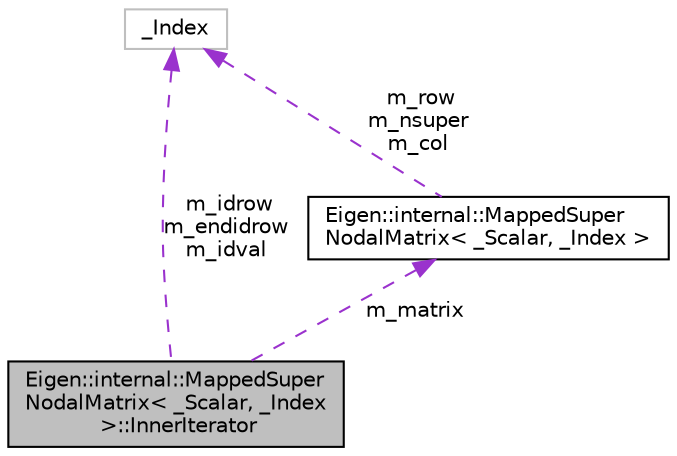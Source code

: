 digraph "Eigen::internal::MappedSuperNodalMatrix&lt; _Scalar, _Index &gt;::InnerIterator"
{
  edge [fontname="Helvetica",fontsize="10",labelfontname="Helvetica",labelfontsize="10"];
  node [fontname="Helvetica",fontsize="10",shape=record];
  Node1 [label="Eigen::internal::MappedSuper\lNodalMatrix\< _Scalar, _Index\l \>::InnerIterator",height=0.2,width=0.4,color="black", fillcolor="grey75", style="filled", fontcolor="black"];
  Node2 -> Node1 [dir="back",color="darkorchid3",fontsize="10",style="dashed",label=" m_idrow\nm_endidrow\nm_idval" ,fontname="Helvetica"];
  Node2 [label="_Index",height=0.2,width=0.4,color="grey75", fillcolor="white", style="filled"];
  Node3 -> Node1 [dir="back",color="darkorchid3",fontsize="10",style="dashed",label=" m_matrix" ,fontname="Helvetica"];
  Node3 [label="Eigen::internal::MappedSuper\lNodalMatrix\< _Scalar, _Index \>",height=0.2,width=0.4,color="black", fillcolor="white", style="filled",URL="$class_eigen_1_1internal_1_1_mapped_super_nodal_matrix.html",tooltip="a class to manipulate the L supernodal factor from the SparseLU factorization "];
  Node2 -> Node3 [dir="back",color="darkorchid3",fontsize="10",style="dashed",label=" m_row\nm_nsuper\nm_col" ,fontname="Helvetica"];
}
